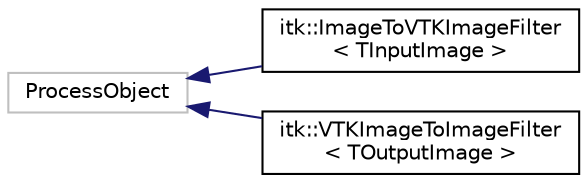 digraph "Graphical Class Hierarchy"
{
  edge [fontname="Helvetica",fontsize="10",labelfontname="Helvetica",labelfontsize="10"];
  node [fontname="Helvetica",fontsize="10",shape=record];
  rankdir="LR";
  Node1 [label="ProcessObject",height=0.2,width=0.4,color="grey75", fillcolor="white", style="filled"];
  Node1 -> Node2 [dir="back",color="midnightblue",fontsize="10",style="solid",fontname="Helvetica"];
  Node2 [label="itk::ImageToVTKImageFilter\l\< TInputImage \>",height=0.2,width=0.4,color="black", fillcolor="white", style="filled",URL="$classitk_1_1_image_to_v_t_k_image_filter.html",tooltip="Converts an ITK image into a VTK image and plugs a itk data pipeline to a VTK datapipeline. "];
  Node1 -> Node3 [dir="back",color="midnightblue",fontsize="10",style="solid",fontname="Helvetica"];
  Node3 [label="itk::VTKImageToImageFilter\l\< TOutputImage \>",height=0.2,width=0.4,color="black", fillcolor="white", style="filled",URL="$classitk_1_1_v_t_k_image_to_image_filter.html",tooltip="Converts a VTK image into an ITK image and plugs a vtk data pipeline to an ITK datapipeline. "];
}

